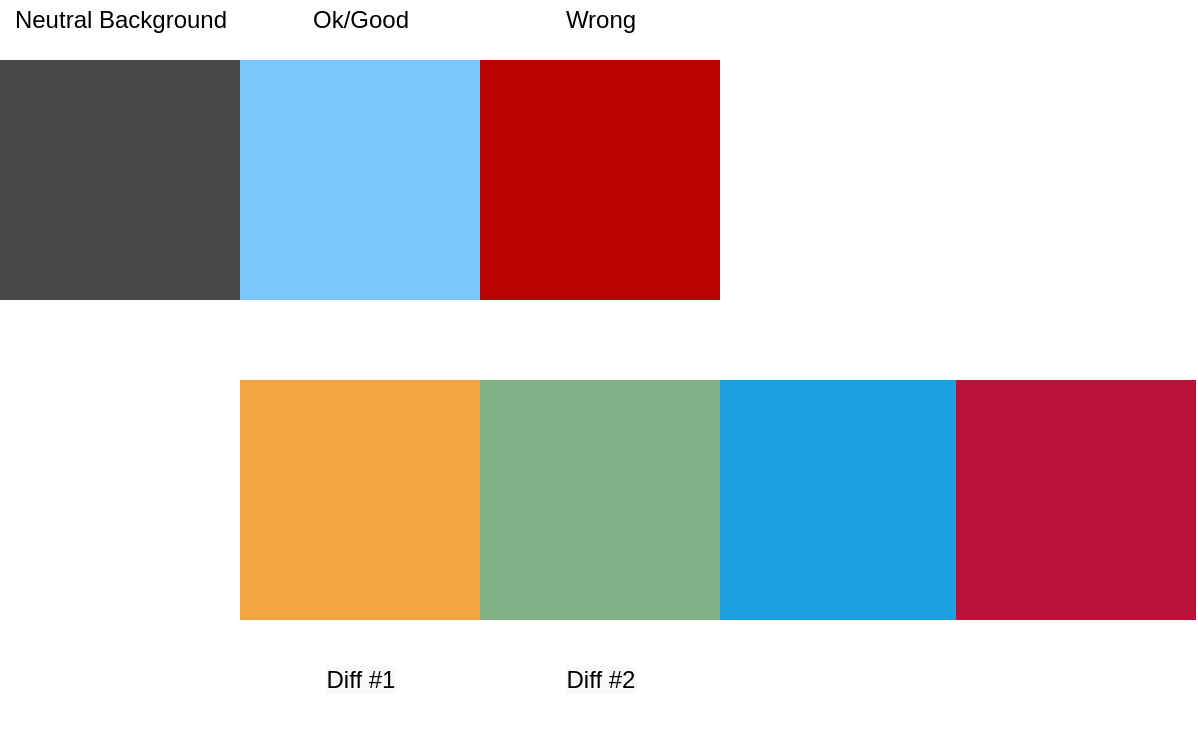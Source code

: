 <mxfile>
    <diagram id="752CbG-xo9vR5K9EGaEM" name="Page-1">
        <mxGraphModel dx="1602" dy="706" grid="0" gridSize="10" guides="1" tooltips="1" connect="1" arrows="1" fold="1" page="1" pageScale="1" pageWidth="850" pageHeight="1100" math="0" shadow="0">
            <root>
                <mxCell id="0"/>
                <mxCell id="1" parent="0"/>
                <mxCell id="3" value="" style="rounded=0;whiteSpace=wrap;html=1;fontColor=#333333;strokeColor=none;fillColor=#474747;" parent="1" vertex="1">
                    <mxGeometry x="200" y="40" width="120" height="120" as="geometry"/>
                </mxCell>
                <mxCell id="8" value="" style="rounded=0;whiteSpace=wrap;html=1;strokeColor=none;fillColor=#B80300;" parent="1" vertex="1">
                    <mxGeometry x="440" y="40" width="120" height="120" as="geometry"/>
                </mxCell>
                <mxCell id="10" value="" style="rounded=0;whiteSpace=wrap;html=1;strokeColor=none;fillColor=#7CC6FE;" parent="1" vertex="1">
                    <mxGeometry x="320" y="40" width="120" height="120" as="geometry"/>
                </mxCell>
                <mxCell id="11" value="Neutral Background" style="text;html=1;align=center;verticalAlign=middle;resizable=0;points=[];autosize=1;" parent="1" vertex="1">
                    <mxGeometry x="200" y="10" width="120" height="20" as="geometry"/>
                </mxCell>
                <mxCell id="12" value="Ok/Good" style="text;html=1;align=center;verticalAlign=middle;resizable=0;points=[];autosize=1;" parent="1" vertex="1">
                    <mxGeometry x="350" y="10" width="60" height="20" as="geometry"/>
                </mxCell>
                <mxCell id="13" value="Wrong" style="text;html=1;align=center;verticalAlign=middle;resizable=0;points=[];autosize=1;" parent="1" vertex="1">
                    <mxGeometry x="475" y="10" width="50" height="20" as="geometry"/>
                </mxCell>
                <mxCell id="20" value="" style="rounded=0;whiteSpace=wrap;html=1;strokeColor=none;fillColor=#F2A541;" parent="1" vertex="1">
                    <mxGeometry x="320" y="200" width="120" height="120" as="geometry"/>
                </mxCell>
                <mxCell id="21" value="" style="rounded=0;whiteSpace=wrap;html=1;strokeColor=none;fillColor=#7FB285;" parent="1" vertex="1">
                    <mxGeometry x="440" y="200" width="120" height="120" as="geometry"/>
                </mxCell>
                <mxCell id="22" value="&#10;&#10;&lt;span style=&quot;color: rgb(0, 0, 0); font-family: helvetica; font-size: 12px; font-style: normal; font-weight: 400; letter-spacing: normal; text-align: center; text-indent: 0px; text-transform: none; word-spacing: 0px; background-color: rgb(248, 249, 250); display: inline; float: none;&quot;&gt;Diff #1&lt;/span&gt;&#10;&#10;" style="text;html=1;align=center;verticalAlign=middle;resizable=0;points=[];autosize=1;" parent="1" vertex="1">
                    <mxGeometry x="355" y="320" width="50" height="60" as="geometry"/>
                </mxCell>
                <mxCell id="23" value="&lt;br&gt;&lt;br&gt;&lt;span style=&quot;color: rgb(0 , 0 , 0) ; font-family: &amp;#34;helvetica&amp;#34; ; font-size: 12px ; font-style: normal ; font-weight: 400 ; letter-spacing: normal ; text-align: center ; text-indent: 0px ; text-transform: none ; word-spacing: 0px ; background-color: rgb(248 , 249 , 250) ; display: inline ; float: none&quot;&gt;Diff #2&lt;/span&gt;&lt;br&gt;" style="text;html=1;align=center;verticalAlign=middle;resizable=0;points=[];autosize=1;" parent="1" vertex="1">
                    <mxGeometry x="475" y="310" width="50" height="50" as="geometry"/>
                </mxCell>
                <mxCell id="24" value="" style="rounded=0;whiteSpace=wrap;html=1;fillColor=#1ba1e2;fontColor=#ffffff;strokeColor=none;" vertex="1" parent="1">
                    <mxGeometry x="560" y="200" width="120" height="120" as="geometry"/>
                </mxCell>
                <mxCell id="25" value="" style="rounded=0;whiteSpace=wrap;html=1;strokeColor=none;fillColor=#BA1138;" vertex="1" parent="1">
                    <mxGeometry x="678" y="200" width="120" height="120" as="geometry"/>
                </mxCell>
            </root>
        </mxGraphModel>
    </diagram>
</mxfile>